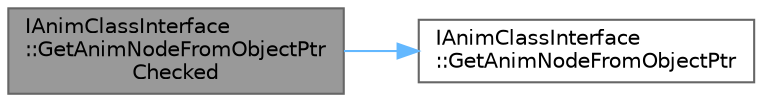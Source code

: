 digraph "IAnimClassInterface::GetAnimNodeFromObjectPtrChecked"
{
 // INTERACTIVE_SVG=YES
 // LATEX_PDF_SIZE
  bgcolor="transparent";
  edge [fontname=Helvetica,fontsize=10,labelfontname=Helvetica,labelfontsize=10];
  node [fontname=Helvetica,fontsize=10,shape=box,height=0.2,width=0.4];
  rankdir="LR";
  Node1 [id="Node000001",label="IAnimClassInterface\l::GetAnimNodeFromObjectPtr\lChecked",height=0.2,width=0.4,color="gray40", fillcolor="grey60", style="filled", fontcolor="black",tooltip=" "];
  Node1 -> Node2 [id="edge1_Node000001_Node000002",color="steelblue1",style="solid",tooltip=" "];
  Node2 [id="Node000002",label="IAnimClassInterface\l::GetAnimNodeFromObjectPtr",height=0.2,width=0.4,color="grey40", fillcolor="white", style="filled",URL="$de/d23/classIAnimClassInterface.html#a5e154d283c75a66622eaed1650f46fce",tooltip=" "];
}

